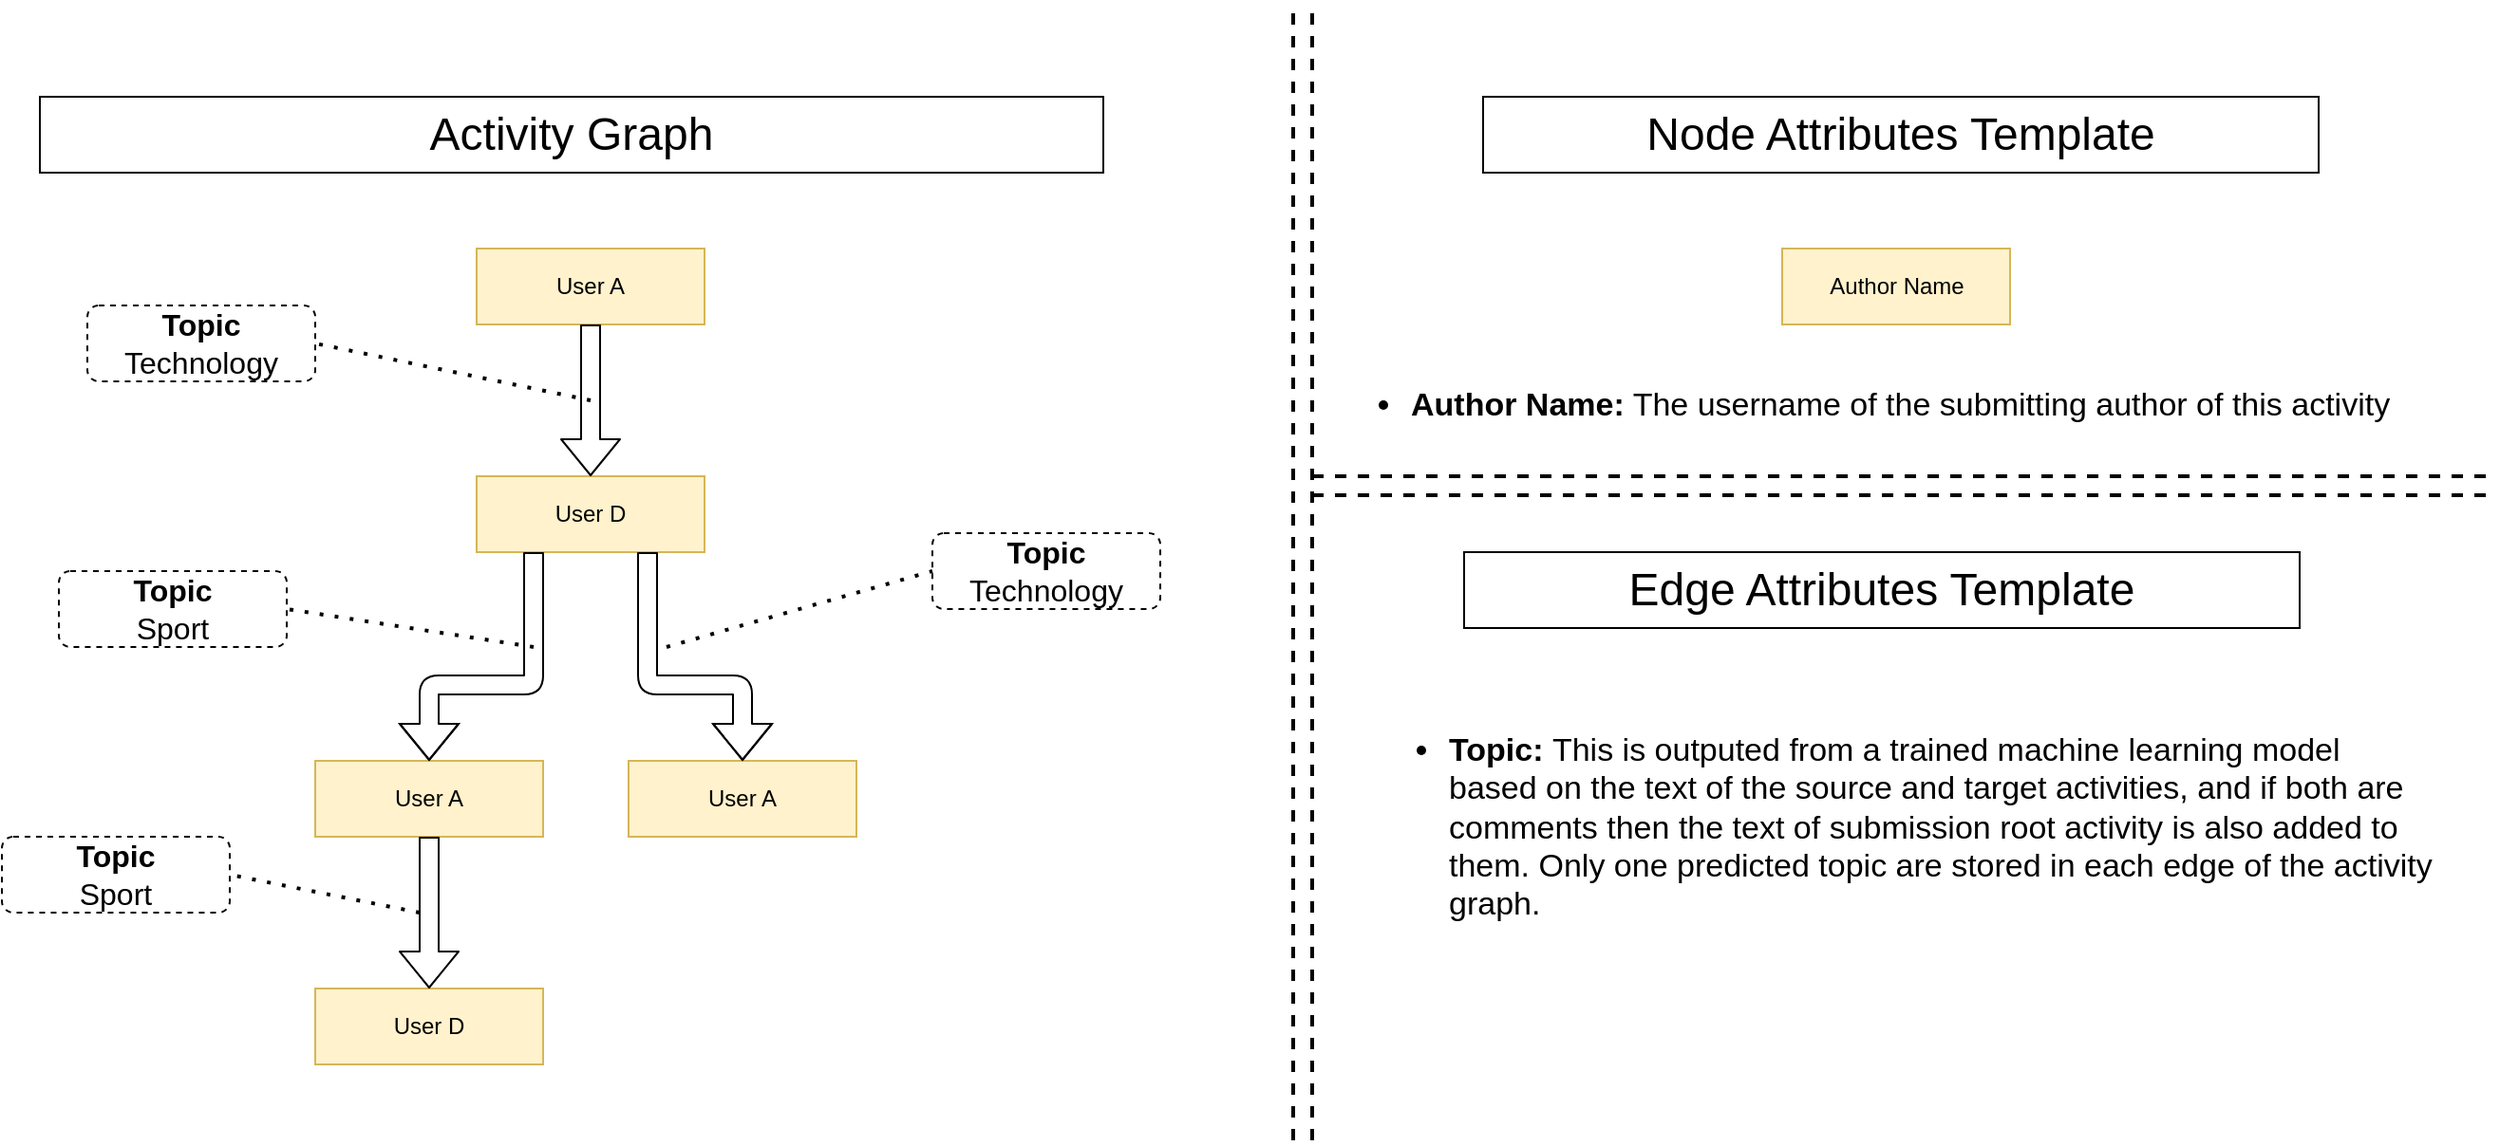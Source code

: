 <mxfile version="14.7.7" type="device"><diagram id="jqWE9_eOw_i64MG_No3x" name="Page-1"><mxGraphModel dx="1422" dy="914" grid="1" gridSize="10" guides="1" tooltips="1" connect="1" arrows="1" fold="1" page="1" pageScale="1" pageWidth="827" pageHeight="1169" math="0" shadow="0"><root><mxCell id="0"/><mxCell id="1" parent="0"/><mxCell id="Pof3LiFDXd8O8ggwZU9w-6" value="Author Name" style="rounded=0;whiteSpace=wrap;html=1;fillColor=#fff2cc;strokeColor=#d6b656;" parent="1" vertex="1"><mxGeometry x="1087.5" y="290" width="120" height="40" as="geometry"/></mxCell><mxCell id="Pof3LiFDXd8O8ggwZU9w-9" value="User A" style="rounded=0;whiteSpace=wrap;html=1;fillColor=#fff2cc;strokeColor=#d6b656;" parent="1" vertex="1"><mxGeometry x="400" y="290" width="120" height="40" as="geometry"/></mxCell><mxCell id="Pof3LiFDXd8O8ggwZU9w-12" value="User D" style="rounded=0;whiteSpace=wrap;html=1;fillColor=#fff2cc;strokeColor=#d6b656;" parent="1" vertex="1"><mxGeometry x="400" y="410" width="120" height="40" as="geometry"/></mxCell><mxCell id="Pof3LiFDXd8O8ggwZU9w-15" value="User A" style="rounded=0;whiteSpace=wrap;html=1;fillColor=#fff2cc;strokeColor=#d6b656;" parent="1" vertex="1"><mxGeometry x="480" y="560" width="120" height="40" as="geometry"/></mxCell><mxCell id="Pof3LiFDXd8O8ggwZU9w-18" value="User A" style="rounded=0;whiteSpace=wrap;html=1;fillColor=#fff2cc;strokeColor=#d6b656;" parent="1" vertex="1"><mxGeometry x="315" y="560" width="120" height="40" as="geometry"/></mxCell><mxCell id="Pof3LiFDXd8O8ggwZU9w-21" value="User D" style="rounded=0;whiteSpace=wrap;html=1;fillColor=#fff2cc;strokeColor=#d6b656;" parent="1" vertex="1"><mxGeometry x="315" y="680" width="120" height="40" as="geometry"/></mxCell><mxCell id="Pof3LiFDXd8O8ggwZU9w-24" value="" style="shape=flexArrow;endArrow=classic;html=1;exitX=0.5;exitY=1;exitDx=0;exitDy=0;entryX=0.5;entryY=0;entryDx=0;entryDy=0;" parent="1" source="Pof3LiFDXd8O8ggwZU9w-9" target="Pof3LiFDXd8O8ggwZU9w-12" edge="1"><mxGeometry width="50" height="50" relative="1" as="geometry"><mxPoint x="460" y="340" as="sourcePoint"/><mxPoint x="510" y="380" as="targetPoint"/></mxGeometry></mxCell><mxCell id="Pof3LiFDXd8O8ggwZU9w-28" value="" style="shape=flexArrow;endArrow=classic;html=1;exitX=0.25;exitY=1;exitDx=0;exitDy=0;entryX=0.5;entryY=0;entryDx=0;entryDy=0;" parent="1" source="Pof3LiFDXd8O8ggwZU9w-12" target="Pof3LiFDXd8O8ggwZU9w-18" edge="1"><mxGeometry width="50" height="50" relative="1" as="geometry"><mxPoint x="470" y="350" as="sourcePoint"/><mxPoint x="350" y="570" as="targetPoint"/><Array as="points"><mxPoint x="430" y="520"/><mxPoint x="375" y="520"/></Array></mxGeometry></mxCell><mxCell id="Pof3LiFDXd8O8ggwZU9w-29" value="" style="shape=flexArrow;endArrow=classic;html=1;exitX=0.75;exitY=1;exitDx=0;exitDy=0;entryX=0.5;entryY=0;entryDx=0;entryDy=0;" parent="1" source="Pof3LiFDXd8O8ggwZU9w-12" target="Pof3LiFDXd8O8ggwZU9w-15" edge="1"><mxGeometry width="50" height="50" relative="1" as="geometry"><mxPoint x="490" y="500" as="sourcePoint"/><mxPoint x="620" y="580" as="targetPoint"/><Array as="points"><mxPoint x="490" y="520"/><mxPoint x="540" y="520"/></Array></mxGeometry></mxCell><mxCell id="Pof3LiFDXd8O8ggwZU9w-30" value="" style="shape=flexArrow;endArrow=classic;html=1;exitX=0.5;exitY=1;exitDx=0;exitDy=0;entryX=0.5;entryY=0;entryDx=0;entryDy=0;" parent="1" source="Pof3LiFDXd8O8ggwZU9w-18" target="Pof3LiFDXd8O8ggwZU9w-21" edge="1"><mxGeometry width="50" height="50" relative="1" as="geometry"><mxPoint x="300" y="660" as="sourcePoint"/><mxPoint x="340" y="670" as="targetPoint"/></mxGeometry></mxCell><mxCell id="Pof3LiFDXd8O8ggwZU9w-45" value="" style="endArrow=none;dashed=1;html=1;strokeWidth=2;" parent="1" edge="1"><mxGeometry width="50" height="50" relative="1" as="geometry"><mxPoint x="830" y="760" as="sourcePoint"/><mxPoint x="830" y="160" as="targetPoint"/></mxGeometry></mxCell><mxCell id="Pof3LiFDXd8O8ggwZU9w-46" value="" style="endArrow=none;dashed=1;html=1;strokeWidth=2;" parent="1" edge="1"><mxGeometry width="50" height="50" relative="1" as="geometry"><mxPoint x="840" y="760" as="sourcePoint"/><mxPoint x="840" y="160" as="targetPoint"/></mxGeometry></mxCell><mxCell id="Pof3LiFDXd8O8ggwZU9w-47" value="&lt;font style=&quot;font-size: 24px&quot;&gt;Node Attributes Template&lt;/font&gt;" style="text;html=1;fillColor=none;align=center;verticalAlign=middle;whiteSpace=wrap;rounded=0;strokeColor=#000000;" parent="1" vertex="1"><mxGeometry x="930" y="210" width="440" height="40" as="geometry"/></mxCell><mxCell id="Pof3LiFDXd8O8ggwZU9w-48" value="&lt;font style=&quot;font-size: 24px&quot;&gt;Activity Graph&lt;/font&gt;" style="text;html=1;fillColor=none;align=center;verticalAlign=middle;whiteSpace=wrap;rounded=0;strokeColor=#000000;" parent="1" vertex="1"><mxGeometry x="170" y="210" width="560" height="40" as="geometry"/></mxCell><mxCell id="Pof3LiFDXd8O8ggwZU9w-52" value="&lt;font style=&quot;font-size: 24px&quot;&gt;Edge Attributes Template&lt;/font&gt;" style="text;html=1;fillColor=none;align=center;verticalAlign=middle;whiteSpace=wrap;rounded=0;strokeColor=#000000;" parent="1" vertex="1"><mxGeometry x="920" y="450" width="440" height="40" as="geometry"/></mxCell><mxCell id="Pof3LiFDXd8O8ggwZU9w-72" value="&lt;ul style=&quot;font-size: 17px&quot;&gt;&lt;li&gt;&lt;font style=&quot;font-size: 17px&quot;&gt;&lt;b&gt;Author Name:&lt;/b&gt; The username of the submitting author of this activity&amp;nbsp;&lt;/font&gt;&lt;/li&gt;&lt;/ul&gt;" style="text;html=1;strokeColor=none;fillColor=none;align=left;verticalAlign=middle;whiteSpace=wrap;rounded=0;" parent="1" vertex="1"><mxGeometry x="850" y="350" width="600" height="45" as="geometry"/></mxCell><mxCell id="Pof3LiFDXd8O8ggwZU9w-73" value="" style="endArrow=none;dashed=1;html=1;strokeWidth=2;" parent="1" edge="1"><mxGeometry width="50" height="50" relative="1" as="geometry"><mxPoint x="840" y="410" as="sourcePoint"/><mxPoint x="1462.5" y="410" as="targetPoint"/></mxGeometry></mxCell><mxCell id="Pof3LiFDXd8O8ggwZU9w-74" value="" style="endArrow=none;dashed=1;html=1;strokeWidth=2;" parent="1" edge="1"><mxGeometry width="50" height="50" relative="1" as="geometry"><mxPoint x="840" y="420" as="sourcePoint"/><mxPoint x="1462.5" y="420" as="targetPoint"/></mxGeometry></mxCell><mxCell id="Pof3LiFDXd8O8ggwZU9w-75" value="&lt;div&gt;&lt;span style=&quot;font-size: 17px&quot;&gt;&lt;b&gt;&lt;br&gt;&lt;/b&gt;&lt;/span&gt;&lt;/div&gt;&lt;ul style=&quot;font-size: 17px&quot;&gt;&lt;li&gt;&lt;b&gt;Topic:&amp;nbsp;&lt;/b&gt;This is outputed from a trained machine learning model based on the text of the source and target activities, and if both are comments then the text of submission root activity is also added to them. Only one predicted topic are stored in each edge of the activity graph.&lt;/li&gt;&lt;/ul&gt;" style="text;html=1;strokeColor=none;fillColor=none;align=left;verticalAlign=middle;whiteSpace=wrap;rounded=0;" parent="1" vertex="1"><mxGeometry x="870" y="520" width="560" height="130" as="geometry"/></mxCell><mxCell id="km2f29RlzE0BghBY1CFW-1" value="&lt;b style=&quot;font-size: 16px;&quot;&gt;Topic&lt;/b&gt;&lt;br style=&quot;font-size: 16px;&quot;&gt;Technology" style="rounded=1;whiteSpace=wrap;html=1;dashed=1;fontSize=16;" parent="1" vertex="1"><mxGeometry x="195" y="320" width="120" height="40" as="geometry"/></mxCell><mxCell id="km2f29RlzE0BghBY1CFW-2" value="" style="endArrow=none;dashed=1;html=1;dashPattern=1 3;strokeWidth=2;entryX=1;entryY=0.5;entryDx=0;entryDy=0;" parent="1" target="km2f29RlzE0BghBY1CFW-1" edge="1"><mxGeometry width="50" height="50" relative="1" as="geometry"><mxPoint x="460" y="370" as="sourcePoint"/><mxPoint x="330" y="340" as="targetPoint"/></mxGeometry></mxCell><mxCell id="km2f29RlzE0BghBY1CFW-5" value="&lt;b style=&quot;font-size: 16px;&quot;&gt;Topic&lt;/b&gt;&lt;br style=&quot;font-size: 16px;&quot;&gt;Technology" style="rounded=1;whiteSpace=wrap;html=1;dashed=1;fontSize=16;" parent="1" vertex="1"><mxGeometry x="640" y="440" width="120" height="40" as="geometry"/></mxCell><mxCell id="km2f29RlzE0BghBY1CFW-6" value="" style="endArrow=none;dashed=1;html=1;dashPattern=1 3;strokeWidth=2;entryX=0;entryY=0.5;entryDx=0;entryDy=0;" parent="1" target="km2f29RlzE0BghBY1CFW-5" edge="1"><mxGeometry width="50" height="50" relative="1" as="geometry"><mxPoint x="500" y="500" as="sourcePoint"/><mxPoint x="640" y="750" as="targetPoint"/></mxGeometry></mxCell><mxCell id="km2f29RlzE0BghBY1CFW-7" value="&lt;b style=&quot;font-size: 16px&quot;&gt;Topic&lt;/b&gt;&lt;br style=&quot;font-size: 16px&quot;&gt;Sport" style="rounded=1;whiteSpace=wrap;html=1;dashed=1;fontSize=16;" parent="1" vertex="1"><mxGeometry x="150" y="600" width="120" height="40" as="geometry"/></mxCell><mxCell id="km2f29RlzE0BghBY1CFW-8" value="" style="endArrow=none;dashed=1;html=1;dashPattern=1 3;strokeWidth=2;entryX=1;entryY=0.5;entryDx=0;entryDy=0;" parent="1" target="km2f29RlzE0BghBY1CFW-7" edge="1"><mxGeometry width="50" height="50" relative="1" as="geometry"><mxPoint x="370" y="640" as="sourcePoint"/><mxPoint x="419" y="730" as="targetPoint"/></mxGeometry></mxCell><mxCell id="km2f29RlzE0BghBY1CFW-9" value="&lt;b style=&quot;font-size: 16px&quot;&gt;Topic&lt;/b&gt;&lt;br style=&quot;font-size: 16px&quot;&gt;Sport" style="rounded=1;whiteSpace=wrap;html=1;dashed=1;fontSize=16;" parent="1" vertex="1"><mxGeometry x="180" y="460" width="120" height="40" as="geometry"/></mxCell><mxCell id="km2f29RlzE0BghBY1CFW-10" value="" style="endArrow=none;dashed=1;html=1;dashPattern=1 3;strokeWidth=2;entryX=1;entryY=0.5;entryDx=0;entryDy=0;" parent="1" target="km2f29RlzE0BghBY1CFW-9" edge="1"><mxGeometry width="50" height="50" relative="1" as="geometry"><mxPoint x="430" y="500" as="sourcePoint"/><mxPoint x="190" y="830" as="targetPoint"/></mxGeometry></mxCell></root></mxGraphModel></diagram></mxfile>